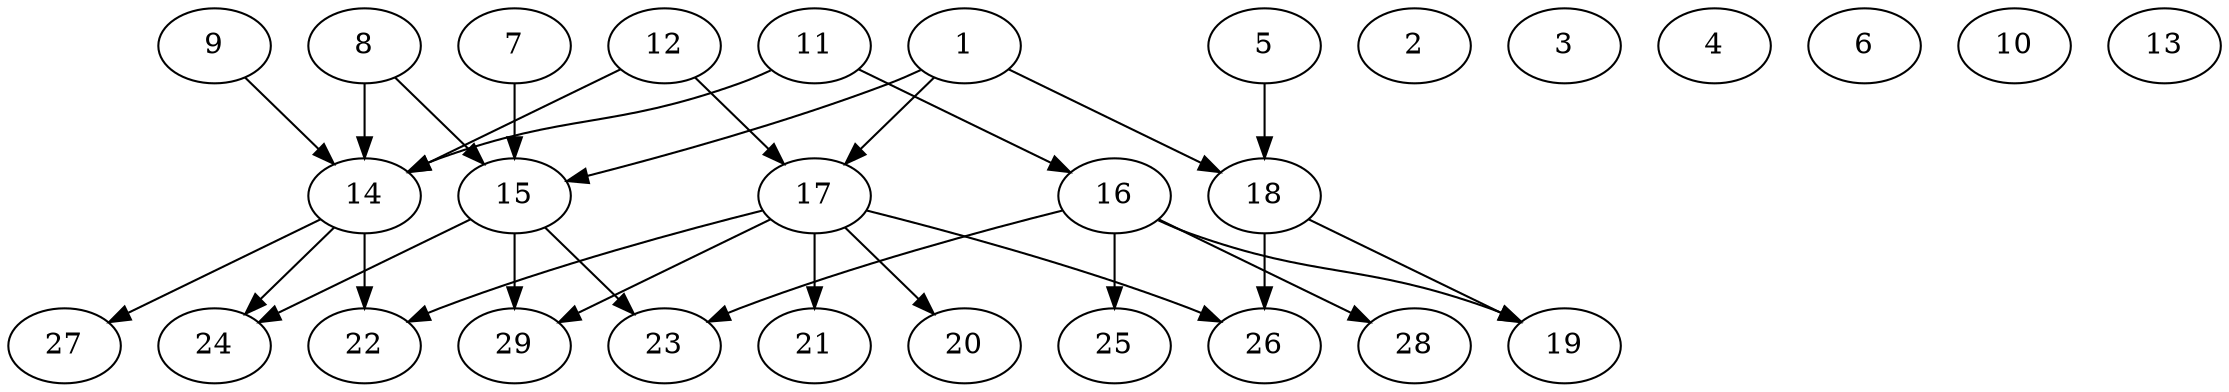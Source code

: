 // DAG (tier=2-normal, mode=compute, n=29, ccr=0.355, fat=0.666, density=0.413, regular=0.497, jump=0.135, mindata=524288, maxdata=8388608)
// DAG automatically generated by daggen at Sun Aug 24 16:33:33 2025
// /home/ermia/Project/Environments/daggen/bin/daggen --dot --ccr 0.355 --fat 0.666 --regular 0.497 --density 0.413 --jump 0.135 --mindata 524288 --maxdata 8388608 -n 29 
digraph G {
  1 [size="164904151809730112", alpha="0.16", expect_size="82452075904865056"]
  1 -> 15 [size ="429446607667200"]
  1 -> 17 [size ="429446607667200"]
  1 -> 18 [size ="429446607667200"]
  2 [size="152901051611246231552", alpha="0.16", expect_size="76450525805623115776"]
  3 [size="490007614480319512576", alpha="0.03", expect_size="245003807240159756288"]
  4 [size="583405267744456704", alpha="0.11", expect_size="291702633872228352"]
  5 [size="1671668572666986496", alpha="0.02", expect_size="835834286333493248"]
  5 -> 18 [size ="11268257742848"]
  6 [size="4217952880425958", alpha="0.01", expect_size="2108976440212979"]
  7 [size="724098712819764992", alpha="0.14", expect_size="362049356409882496"]
  7 -> 15 [size ="390403165519872"]
  8 [size="4318651733460522", alpha="0.09", expect_size="2159325866730261"]
  8 -> 14 [size ="209547461394432"]
  8 -> 15 [size ="209547461394432"]
  9 [size="2057453838013267", alpha="0.17", expect_size="1028726919006633"]
  9 -> 14 [size ="44298594680832"]
  10 [size="354423531682654060544", alpha="0.15", expect_size="177211765841327030272"]
  11 [size="27804903533961648", alpha="0.19", expect_size="13902451766980824"]
  11 -> 14 [size ="479312318824448"]
  11 -> 16 [size ="479312318824448"]
  12 [size="150570040037519", alpha="0.03", expect_size="75285020018759"]
  12 -> 14 [size ="7084691161088"]
  12 -> 17 [size ="7084691161088"]
  13 [size="416893041228397568", alpha="0.01", expect_size="208446520614198784"]
  14 [size="10615764811910110", alpha="0.18", expect_size="5307882405955055"]
  14 -> 22 [size ="13360066199552"]
  14 -> 24 [size ="13360066199552"]
  14 -> 27 [size ="13360066199552"]
  15 [size="7674482538447121", alpha="0.08", expect_size="3837241269223560"]
  15 -> 23 [size ="364854326067200"]
  15 -> 24 [size ="364854326067200"]
  15 -> 29 [size ="364854326067200"]
  16 [size="148786925921023232", alpha="0.14", expect_size="74393462960511616"]
  16 -> 19 [size ="136103352860672"]
  16 -> 23 [size ="136103352860672"]
  16 -> 25 [size ="136103352860672"]
  16 -> 28 [size ="136103352860672"]
  17 [size="5941020318177254", alpha="0.16", expect_size="2970510159088627"]
  17 -> 20 [size ="550104813535232"]
  17 -> 21 [size ="550104813535232"]
  17 -> 22 [size ="550104813535232"]
  17 -> 26 [size ="550104813535232"]
  17 -> 29 [size ="550104813535232"]
  18 [size="418047235426187476992", alpha="0.16", expect_size="209023617713093738496"]
  18 -> 19 [size ="447273901228032"]
  18 -> 26 [size ="447273901228032"]
  19 [size="20102778300016964", alpha="0.03", expect_size="10051389150008482"]
  20 [size="6956416482929137", alpha="0.09", expect_size="3478208241464568"]
  21 [size="10184525297764776", alpha="0.15", expect_size="5092262648882388"]
  22 [size="244198754612922023936", alpha="0.10", expect_size="122099377306461011968"]
  23 [size="453016012375684480", alpha="0.06", expect_size="226508006187842240"]
  24 [size="501668539572922368", alpha="0.12", expect_size="250834269786461184"]
  25 [size="571063662119498944", alpha="0.13", expect_size="285531831059749472"]
  26 [size="228007754223797141504", alpha="0.16", expect_size="114003877111898570752"]
  27 [size="3441002871068542", alpha="0.05", expect_size="1720501435534271"]
  28 [size="71012256103966703616", alpha="0.03", expect_size="35506128051983351808"]
  29 [size="288794295022911488000", alpha="0.10", expect_size="144397147511455744000"]
}